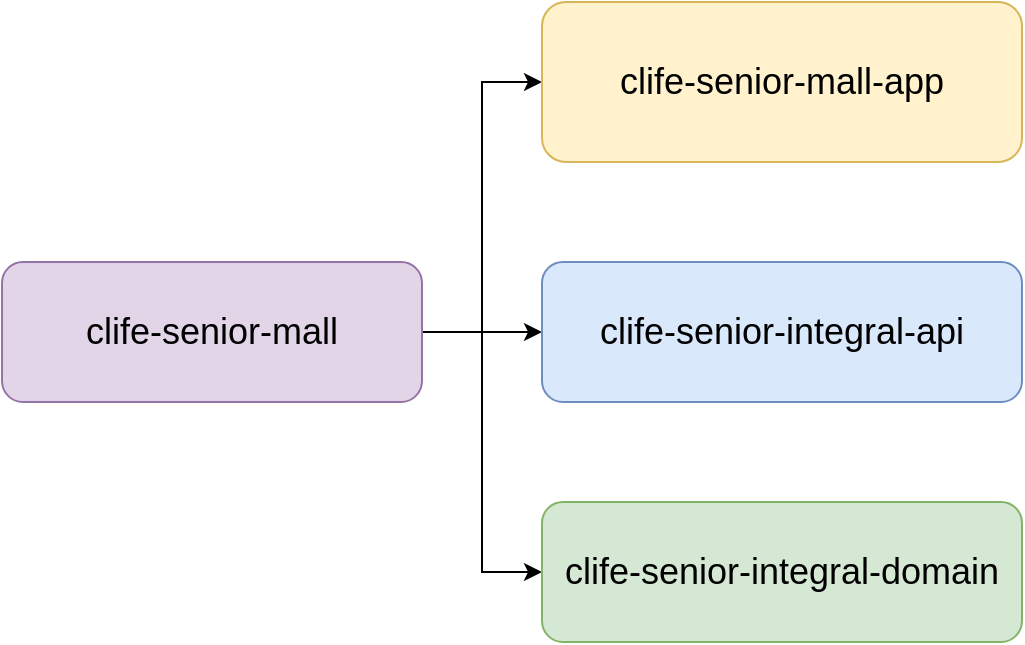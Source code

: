 <mxfile version="26.0.4">
  <diagram name="第 1 页" id="zmYZHYOlhQ4b74bmiblJ">
    <mxGraphModel dx="1434" dy="746" grid="1" gridSize="10" guides="1" tooltips="1" connect="1" arrows="1" fold="1" page="1" pageScale="1" pageWidth="827" pageHeight="1169" math="0" shadow="0">
      <root>
        <mxCell id="0" />
        <mxCell id="1" parent="0" />
        <mxCell id="Oa8JdPcQqp8JRHTGJRSs-5" style="edgeStyle=orthogonalEdgeStyle;rounded=0;orthogonalLoop=1;jettySize=auto;html=1;exitX=1;exitY=0.5;exitDx=0;exitDy=0;entryX=0;entryY=0.5;entryDx=0;entryDy=0;" edge="1" parent="1" source="Oa8JdPcQqp8JRHTGJRSs-1" target="Oa8JdPcQqp8JRHTGJRSs-2">
          <mxGeometry relative="1" as="geometry" />
        </mxCell>
        <mxCell id="Oa8JdPcQqp8JRHTGJRSs-6" style="edgeStyle=orthogonalEdgeStyle;rounded=0;orthogonalLoop=1;jettySize=auto;html=1;exitX=1;exitY=0.5;exitDx=0;exitDy=0;entryX=0;entryY=0.5;entryDx=0;entryDy=0;" edge="1" parent="1" source="Oa8JdPcQqp8JRHTGJRSs-1" target="Oa8JdPcQqp8JRHTGJRSs-4">
          <mxGeometry relative="1" as="geometry" />
        </mxCell>
        <mxCell id="Oa8JdPcQqp8JRHTGJRSs-7" style="edgeStyle=orthogonalEdgeStyle;rounded=0;orthogonalLoop=1;jettySize=auto;html=1;exitX=1;exitY=0.5;exitDx=0;exitDy=0;entryX=0;entryY=0.5;entryDx=0;entryDy=0;" edge="1" parent="1" source="Oa8JdPcQqp8JRHTGJRSs-1" target="Oa8JdPcQqp8JRHTGJRSs-3">
          <mxGeometry relative="1" as="geometry" />
        </mxCell>
        <mxCell id="Oa8JdPcQqp8JRHTGJRSs-1" value="&lt;font style=&quot;font-size: 18px;&quot;&gt;clife-senior-mall&lt;/font&gt;" style="rounded=1;whiteSpace=wrap;html=1;fillColor=#e1d5e7;strokeColor=#9673a6;" vertex="1" parent="1">
          <mxGeometry x="90" y="270" width="210" height="70" as="geometry" />
        </mxCell>
        <mxCell id="Oa8JdPcQqp8JRHTGJRSs-2" value="&lt;font style=&quot;font-size: 18px;&quot;&gt;clife-senior-mall-app&lt;/font&gt;" style="rounded=1;whiteSpace=wrap;html=1;fillColor=#fff2cc;strokeColor=#d6b656;" vertex="1" parent="1">
          <mxGeometry x="360" y="140" width="240" height="80" as="geometry" />
        </mxCell>
        <mxCell id="Oa8JdPcQqp8JRHTGJRSs-3" value="&lt;font style=&quot;font-size: 18px;&quot;&gt;clife-senior-integral-api&lt;/font&gt;" style="rounded=1;whiteSpace=wrap;html=1;fillColor=#dae8fc;strokeColor=#6c8ebf;" vertex="1" parent="1">
          <mxGeometry x="360" y="270" width="240" height="70" as="geometry" />
        </mxCell>
        <mxCell id="Oa8JdPcQqp8JRHTGJRSs-4" value="&lt;font style=&quot;font-size: 18px;&quot;&gt;clife-senior-integral-domain&lt;/font&gt;" style="rounded=1;whiteSpace=wrap;html=1;fillColor=#d5e8d4;strokeColor=#82b366;" vertex="1" parent="1">
          <mxGeometry x="360" y="390" width="240" height="70" as="geometry" />
        </mxCell>
      </root>
    </mxGraphModel>
  </diagram>
</mxfile>
